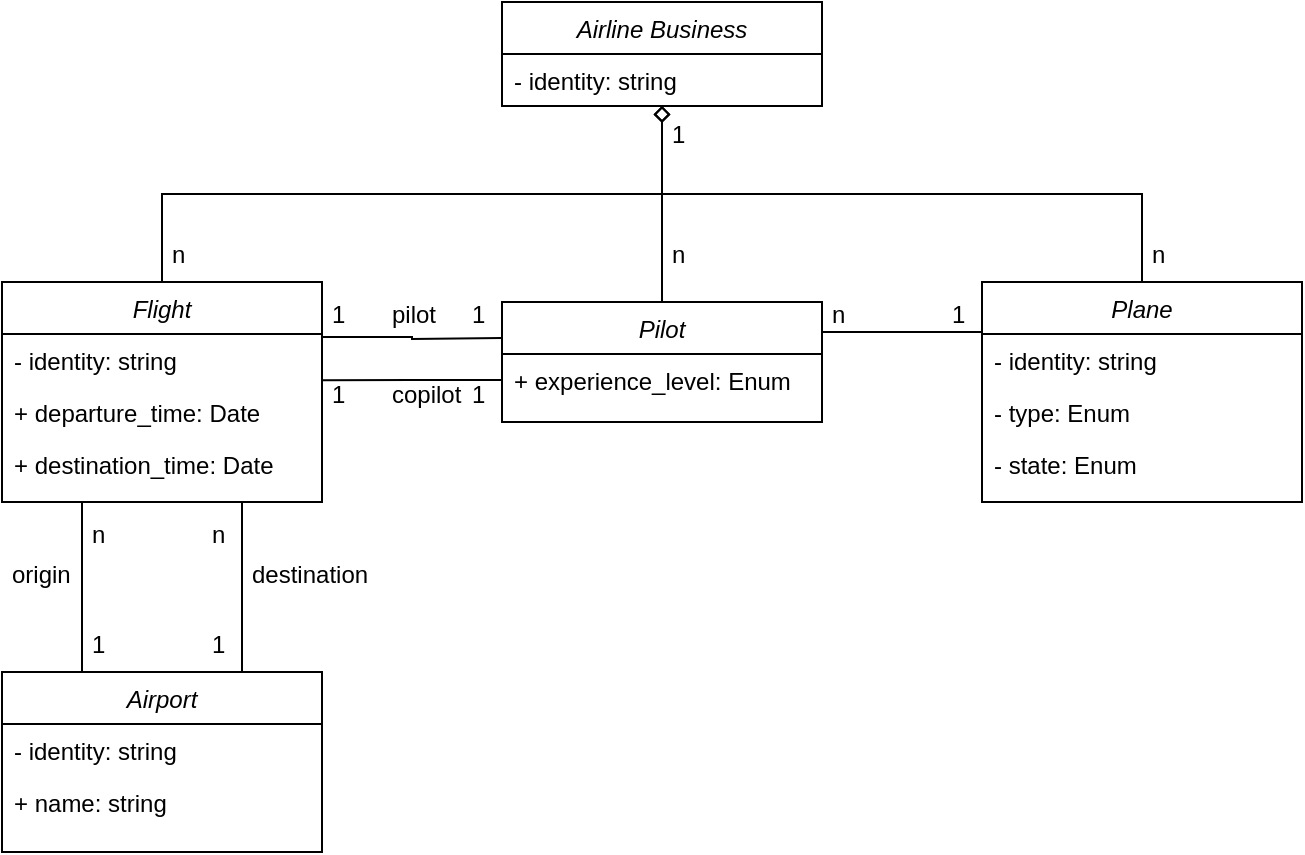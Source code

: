 <mxfile version="17.1.3" type="github">
  <diagram id="C5RBs43oDa-KdzZeNtuy" name="Page-1">
    <mxGraphModel dx="944" dy="532" grid="1" gridSize="10" guides="1" tooltips="1" connect="1" arrows="1" fold="1" page="1" pageScale="1" pageWidth="827" pageHeight="1169" math="0" shadow="0">
      <root>
        <mxCell id="WIyWlLk6GJQsqaUBKTNV-0" />
        <mxCell id="WIyWlLk6GJQsqaUBKTNV-1" parent="WIyWlLk6GJQsqaUBKTNV-0" />
        <mxCell id="5KNT0qPgDNn19-zFocYN-33" value="" style="edgeStyle=orthogonalEdgeStyle;rounded=0;orthogonalLoop=1;jettySize=auto;html=1;startArrow=diamond;startFill=0;endArrow=none;endFill=0;exitX=0.5;exitY=1;exitDx=0;exitDy=0;" edge="1" parent="WIyWlLk6GJQsqaUBKTNV-1" source="zkfFHV4jXpPFQw0GAbJ--0" target="5KNT0qPgDNn19-zFocYN-29">
          <mxGeometry relative="1" as="geometry">
            <mxPoint x="210" y="260" as="sourcePoint" />
          </mxGeometry>
        </mxCell>
        <mxCell id="zkfFHV4jXpPFQw0GAbJ--0" value="Airline Business" style="swimlane;fontStyle=2;align=center;verticalAlign=top;childLayout=stackLayout;horizontal=1;startSize=26;horizontalStack=0;resizeParent=1;resizeLast=0;collapsible=1;marginBottom=0;rounded=0;shadow=0;strokeWidth=1;" parent="WIyWlLk6GJQsqaUBKTNV-1" vertex="1">
          <mxGeometry x="350" y="160" width="160" height="52" as="geometry">
            <mxRectangle x="230" y="140" width="160" height="26" as="alternateBounds" />
          </mxGeometry>
        </mxCell>
        <mxCell id="zkfFHV4jXpPFQw0GAbJ--1" value="- identity: string" style="text;align=left;verticalAlign=top;spacingLeft=4;spacingRight=4;overflow=hidden;rotatable=0;points=[[0,0.5],[1,0.5]];portConstraint=eastwest;" parent="zkfFHV4jXpPFQw0GAbJ--0" vertex="1">
          <mxGeometry y="26" width="160" height="26" as="geometry" />
        </mxCell>
        <mxCell id="zkfFHV4jXpPFQw0GAbJ--17" value="Plane" style="swimlane;fontStyle=2;align=center;verticalAlign=top;childLayout=stackLayout;horizontal=1;startSize=26;horizontalStack=0;resizeParent=1;resizeLast=0;collapsible=1;marginBottom=0;rounded=0;shadow=0;strokeWidth=1;" parent="WIyWlLk6GJQsqaUBKTNV-1" vertex="1">
          <mxGeometry x="590" y="300" width="160" height="110" as="geometry">
            <mxRectangle x="550" y="140" width="160" height="26" as="alternateBounds" />
          </mxGeometry>
        </mxCell>
        <mxCell id="zkfFHV4jXpPFQw0GAbJ--20" value="- identity: string" style="text;align=left;verticalAlign=top;spacingLeft=4;spacingRight=4;overflow=hidden;rotatable=0;points=[[0,0.5],[1,0.5]];portConstraint=eastwest;rounded=0;shadow=0;html=0;" parent="zkfFHV4jXpPFQw0GAbJ--17" vertex="1">
          <mxGeometry y="26" width="160" height="26" as="geometry" />
        </mxCell>
        <mxCell id="zkfFHV4jXpPFQw0GAbJ--18" value="- type: Enum" style="text;align=left;verticalAlign=top;spacingLeft=4;spacingRight=4;overflow=hidden;rotatable=0;points=[[0,0.5],[1,0.5]];portConstraint=eastwest;" parent="zkfFHV4jXpPFQw0GAbJ--17" vertex="1">
          <mxGeometry y="52" width="160" height="26" as="geometry" />
        </mxCell>
        <mxCell id="zkfFHV4jXpPFQw0GAbJ--19" value="- state: Enum" style="text;align=left;verticalAlign=top;spacingLeft=4;spacingRight=4;overflow=hidden;rotatable=0;points=[[0,0.5],[1,0.5]];portConstraint=eastwest;rounded=0;shadow=0;html=0;" parent="zkfFHV4jXpPFQw0GAbJ--17" vertex="1">
          <mxGeometry y="78" width="160" height="26" as="geometry" />
        </mxCell>
        <mxCell id="zkfFHV4jXpPFQw0GAbJ--26" value="" style="endArrow=none;shadow=0;strokeWidth=1;rounded=0;endFill=0;edgeStyle=elbowEdgeStyle;elbow=vertical;exitX=0.5;exitY=1;exitDx=0;exitDy=0;startArrow=diamond;startFill=0;" parent="WIyWlLk6GJQsqaUBKTNV-1" source="zkfFHV4jXpPFQw0GAbJ--0" target="zkfFHV4jXpPFQw0GAbJ--17" edge="1">
          <mxGeometry x="0.5" y="41" relative="1" as="geometry">
            <mxPoint x="380" y="192" as="sourcePoint" />
            <mxPoint x="540" y="192" as="targetPoint" />
            <mxPoint x="-40" y="32" as="offset" />
          </mxGeometry>
        </mxCell>
        <mxCell id="5KNT0qPgDNn19-zFocYN-1" value="1" style="resizable=0;align=left;verticalAlign=bottom;labelBackgroundColor=none;fontSize=12;" connectable="0" vertex="1" parent="WIyWlLk6GJQsqaUBKTNV-1">
          <mxGeometry x="430" y="240" as="geometry">
            <mxPoint x="3" y="-5" as="offset" />
          </mxGeometry>
        </mxCell>
        <mxCell id="5KNT0qPgDNn19-zFocYN-2" value="n" style="resizable=0;align=left;verticalAlign=bottom;labelBackgroundColor=none;fontSize=12;direction=west;" connectable="0" vertex="1" parent="WIyWlLk6GJQsqaUBKTNV-1">
          <mxGeometry x="670" y="300" as="geometry">
            <mxPoint x="3" y="-5" as="offset" />
          </mxGeometry>
        </mxCell>
        <mxCell id="5KNT0qPgDNn19-zFocYN-35" style="edgeStyle=orthogonalEdgeStyle;rounded=0;orthogonalLoop=1;jettySize=auto;html=1;exitX=0.5;exitY=0;exitDx=0;exitDy=0;startArrow=none;startFill=0;endArrow=diamond;endFill=0;entryX=0.5;entryY=1;entryDx=0;entryDy=0;" edge="1" parent="WIyWlLk6GJQsqaUBKTNV-1" source="5KNT0qPgDNn19-zFocYN-4" target="zkfFHV4jXpPFQw0GAbJ--0">
          <mxGeometry relative="1" as="geometry">
            <mxPoint x="300" y="210" as="targetPoint" />
          </mxGeometry>
        </mxCell>
        <mxCell id="5KNT0qPgDNn19-zFocYN-4" value="Flight" style="swimlane;fontStyle=2;align=center;verticalAlign=top;childLayout=stackLayout;horizontal=1;startSize=26;horizontalStack=0;resizeParent=1;resizeLast=0;collapsible=1;marginBottom=0;rounded=0;shadow=0;strokeWidth=1;" vertex="1" parent="WIyWlLk6GJQsqaUBKTNV-1">
          <mxGeometry x="100" y="300" width="160" height="110" as="geometry">
            <mxRectangle x="230" y="140" width="160" height="26" as="alternateBounds" />
          </mxGeometry>
        </mxCell>
        <mxCell id="5KNT0qPgDNn19-zFocYN-5" value="- identity: string" style="text;align=left;verticalAlign=top;spacingLeft=4;spacingRight=4;overflow=hidden;rotatable=0;points=[[0,0.5],[1,0.5]];portConstraint=eastwest;" vertex="1" parent="5KNT0qPgDNn19-zFocYN-4">
          <mxGeometry y="26" width="160" height="26" as="geometry" />
        </mxCell>
        <mxCell id="5KNT0qPgDNn19-zFocYN-11" value="+ departure_time: Date" style="text;align=left;verticalAlign=top;spacingLeft=4;spacingRight=4;overflow=hidden;rotatable=0;points=[[0,0.5],[1,0.5]];portConstraint=eastwest;" vertex="1" parent="5KNT0qPgDNn19-zFocYN-4">
          <mxGeometry y="52" width="160" height="26" as="geometry" />
        </mxCell>
        <mxCell id="5KNT0qPgDNn19-zFocYN-12" value="+ destination_time: Date" style="text;align=left;verticalAlign=top;spacingLeft=4;spacingRight=4;overflow=hidden;rotatable=0;points=[[0,0.5],[1,0.5]];portConstraint=eastwest;" vertex="1" parent="5KNT0qPgDNn19-zFocYN-4">
          <mxGeometry y="78" width="160" height="26" as="geometry" />
        </mxCell>
        <mxCell id="5KNT0qPgDNn19-zFocYN-21" style="edgeStyle=orthogonalEdgeStyle;rounded=0;orthogonalLoop=1;jettySize=auto;html=1;exitX=0.25;exitY=0;exitDx=0;exitDy=0;entryX=0.25;entryY=1;entryDx=0;entryDy=0;startArrow=none;startFill=0;endArrow=none;endFill=0;" edge="1" parent="WIyWlLk6GJQsqaUBKTNV-1" source="5KNT0qPgDNn19-zFocYN-14" target="5KNT0qPgDNn19-zFocYN-4">
          <mxGeometry relative="1" as="geometry" />
        </mxCell>
        <mxCell id="5KNT0qPgDNn19-zFocYN-24" style="edgeStyle=orthogonalEdgeStyle;rounded=0;orthogonalLoop=1;jettySize=auto;html=1;exitX=0.75;exitY=0;exitDx=0;exitDy=0;entryX=0.75;entryY=1;entryDx=0;entryDy=0;startArrow=none;startFill=0;endArrow=none;endFill=0;" edge="1" parent="WIyWlLk6GJQsqaUBKTNV-1" source="5KNT0qPgDNn19-zFocYN-14" target="5KNT0qPgDNn19-zFocYN-4">
          <mxGeometry relative="1" as="geometry" />
        </mxCell>
        <mxCell id="5KNT0qPgDNn19-zFocYN-14" value="Airport" style="swimlane;fontStyle=2;align=center;verticalAlign=top;childLayout=stackLayout;horizontal=1;startSize=26;horizontalStack=0;resizeParent=1;resizeLast=0;collapsible=1;marginBottom=0;rounded=0;shadow=0;strokeWidth=1;" vertex="1" parent="WIyWlLk6GJQsqaUBKTNV-1">
          <mxGeometry x="100" y="495" width="160" height="90" as="geometry">
            <mxRectangle x="230" y="140" width="160" height="26" as="alternateBounds" />
          </mxGeometry>
        </mxCell>
        <mxCell id="5KNT0qPgDNn19-zFocYN-15" value="- identity: string" style="text;align=left;verticalAlign=top;spacingLeft=4;spacingRight=4;overflow=hidden;rotatable=0;points=[[0,0.5],[1,0.5]];portConstraint=eastwest;" vertex="1" parent="5KNT0qPgDNn19-zFocYN-14">
          <mxGeometry y="26" width="160" height="26" as="geometry" />
        </mxCell>
        <mxCell id="5KNT0qPgDNn19-zFocYN-16" value="+ name: string" style="text;align=left;verticalAlign=top;spacingLeft=4;spacingRight=4;overflow=hidden;rotatable=0;points=[[0,0.5],[1,0.5]];portConstraint=eastwest;" vertex="1" parent="5KNT0qPgDNn19-zFocYN-14">
          <mxGeometry y="52" width="160" height="26" as="geometry" />
        </mxCell>
        <mxCell id="5KNT0qPgDNn19-zFocYN-22" value="1" style="resizable=0;align=left;verticalAlign=bottom;labelBackgroundColor=none;fontSize=12;" connectable="0" vertex="1" parent="WIyWlLk6GJQsqaUBKTNV-1">
          <mxGeometry x="140" y="495" as="geometry">
            <mxPoint x="3" y="-5" as="offset" />
          </mxGeometry>
        </mxCell>
        <mxCell id="5KNT0qPgDNn19-zFocYN-23" value="n" style="resizable=0;align=left;verticalAlign=bottom;labelBackgroundColor=none;fontSize=12;direction=west;" connectable="0" vertex="1" parent="WIyWlLk6GJQsqaUBKTNV-1">
          <mxGeometry x="140" y="440" as="geometry">
            <mxPoint x="3" y="-5" as="offset" />
          </mxGeometry>
        </mxCell>
        <mxCell id="5KNT0qPgDNn19-zFocYN-25" value="origin" style="resizable=0;align=left;verticalAlign=bottom;labelBackgroundColor=none;fontSize=12;direction=west;" connectable="0" vertex="1" parent="WIyWlLk6GJQsqaUBKTNV-1">
          <mxGeometry x="100" y="460" as="geometry">
            <mxPoint x="3" y="-5" as="offset" />
          </mxGeometry>
        </mxCell>
        <mxCell id="5KNT0qPgDNn19-zFocYN-26" value="destination" style="resizable=0;align=left;verticalAlign=bottom;labelBackgroundColor=none;fontSize=12;direction=west;" connectable="0" vertex="1" parent="WIyWlLk6GJQsqaUBKTNV-1">
          <mxGeometry x="220" y="460" as="geometry">
            <mxPoint x="3" y="-5" as="offset" />
          </mxGeometry>
        </mxCell>
        <mxCell id="5KNT0qPgDNn19-zFocYN-27" value="1" style="resizable=0;align=left;verticalAlign=bottom;labelBackgroundColor=none;fontSize=12;" connectable="0" vertex="1" parent="WIyWlLk6GJQsqaUBKTNV-1">
          <mxGeometry x="200" y="495" as="geometry">
            <mxPoint x="3" y="-5" as="offset" />
          </mxGeometry>
        </mxCell>
        <mxCell id="5KNT0qPgDNn19-zFocYN-28" value="n" style="resizable=0;align=left;verticalAlign=bottom;labelBackgroundColor=none;fontSize=12;direction=west;" connectable="0" vertex="1" parent="WIyWlLk6GJQsqaUBKTNV-1">
          <mxGeometry x="200" y="440" as="geometry">
            <mxPoint x="3" y="-5" as="offset" />
          </mxGeometry>
        </mxCell>
        <mxCell id="5KNT0qPgDNn19-zFocYN-38" style="edgeStyle=orthogonalEdgeStyle;rounded=0;orthogonalLoop=1;jettySize=auto;html=1;entryX=1;entryY=0.25;entryDx=0;entryDy=0;startArrow=none;startFill=0;endArrow=none;endFill=0;" edge="1" parent="WIyWlLk6GJQsqaUBKTNV-1" target="5KNT0qPgDNn19-zFocYN-4">
          <mxGeometry relative="1" as="geometry">
            <mxPoint x="350" y="328" as="sourcePoint" />
          </mxGeometry>
        </mxCell>
        <mxCell id="5KNT0qPgDNn19-zFocYN-46" style="edgeStyle=orthogonalEdgeStyle;rounded=0;orthogonalLoop=1;jettySize=auto;html=1;exitX=1;exitY=0.25;exitDx=0;exitDy=0;startArrow=none;startFill=0;endArrow=none;endFill=0;entryX=0;entryY=0.25;entryDx=0;entryDy=0;" edge="1" parent="WIyWlLk6GJQsqaUBKTNV-1" source="5KNT0qPgDNn19-zFocYN-29" target="zkfFHV4jXpPFQw0GAbJ--17">
          <mxGeometry relative="1" as="geometry">
            <mxPoint x="570" y="325" as="targetPoint" />
            <Array as="points">
              <mxPoint x="590" y="325" />
            </Array>
          </mxGeometry>
        </mxCell>
        <mxCell id="5KNT0qPgDNn19-zFocYN-29" value="Pilot" style="swimlane;fontStyle=2;align=center;verticalAlign=top;childLayout=stackLayout;horizontal=1;startSize=26;horizontalStack=0;resizeParent=1;resizeLast=0;collapsible=1;marginBottom=0;rounded=0;shadow=0;strokeWidth=1;" vertex="1" parent="WIyWlLk6GJQsqaUBKTNV-1">
          <mxGeometry x="350" y="310" width="160" height="60" as="geometry">
            <mxRectangle x="230" y="140" width="160" height="26" as="alternateBounds" />
          </mxGeometry>
        </mxCell>
        <mxCell id="5KNT0qPgDNn19-zFocYN-30" value="+ experience_level: Enum" style="text;align=left;verticalAlign=top;spacingLeft=4;spacingRight=4;overflow=hidden;rotatable=0;points=[[0,0.5],[1,0.5]];portConstraint=eastwest;" vertex="1" parent="5KNT0qPgDNn19-zFocYN-29">
          <mxGeometry y="26" width="160" height="26" as="geometry" />
        </mxCell>
        <mxCell id="5KNT0qPgDNn19-zFocYN-34" value="n" style="resizable=0;align=left;verticalAlign=bottom;labelBackgroundColor=none;fontSize=12;" connectable="0" vertex="1" parent="WIyWlLk6GJQsqaUBKTNV-1">
          <mxGeometry x="180" y="300" as="geometry">
            <mxPoint x="3" y="-5" as="offset" />
          </mxGeometry>
        </mxCell>
        <mxCell id="5KNT0qPgDNn19-zFocYN-36" value="n" style="resizable=0;align=left;verticalAlign=bottom;labelBackgroundColor=none;fontSize=12;" connectable="0" vertex="1" parent="WIyWlLk6GJQsqaUBKTNV-1">
          <mxGeometry x="430" y="300" as="geometry">
            <mxPoint x="3" y="-5" as="offset" />
          </mxGeometry>
        </mxCell>
        <mxCell id="5KNT0qPgDNn19-zFocYN-39" value="1" style="resizable=0;align=left;verticalAlign=bottom;labelBackgroundColor=none;fontSize=12;direction=south;" connectable="0" vertex="1" parent="WIyWlLk6GJQsqaUBKTNV-1">
          <mxGeometry x="260" y="330" as="geometry">
            <mxPoint x="3" y="-5" as="offset" />
          </mxGeometry>
        </mxCell>
        <mxCell id="5KNT0qPgDNn19-zFocYN-40" value="1" style="resizable=0;align=left;verticalAlign=bottom;labelBackgroundColor=none;fontSize=12;direction=west;" connectable="0" vertex="1" parent="WIyWlLk6GJQsqaUBKTNV-1">
          <mxGeometry x="330" y="330" as="geometry">
            <mxPoint x="3" y="-5" as="offset" />
          </mxGeometry>
        </mxCell>
        <mxCell id="5KNT0qPgDNn19-zFocYN-41" style="edgeStyle=orthogonalEdgeStyle;rounded=0;orthogonalLoop=1;jettySize=auto;html=1;exitX=0;exitY=0.5;exitDx=0;exitDy=0;entryX=1.003;entryY=0.888;entryDx=0;entryDy=0;entryPerimeter=0;startArrow=none;startFill=0;endArrow=none;endFill=0;" edge="1" parent="WIyWlLk6GJQsqaUBKTNV-1" source="5KNT0qPgDNn19-zFocYN-30" target="5KNT0qPgDNn19-zFocYN-5">
          <mxGeometry relative="1" as="geometry" />
        </mxCell>
        <mxCell id="5KNT0qPgDNn19-zFocYN-42" value="1" style="resizable=0;align=left;verticalAlign=bottom;labelBackgroundColor=none;fontSize=12;direction=west;" connectable="0" vertex="1" parent="WIyWlLk6GJQsqaUBKTNV-1">
          <mxGeometry x="330" y="370" as="geometry">
            <mxPoint x="3" y="-5" as="offset" />
          </mxGeometry>
        </mxCell>
        <mxCell id="5KNT0qPgDNn19-zFocYN-43" value="1" style="resizable=0;align=left;verticalAlign=bottom;labelBackgroundColor=none;fontSize=12;direction=west;" connectable="0" vertex="1" parent="WIyWlLk6GJQsqaUBKTNV-1">
          <mxGeometry x="260" y="370" as="geometry">
            <mxPoint x="3" y="-5" as="offset" />
          </mxGeometry>
        </mxCell>
        <mxCell id="5KNT0qPgDNn19-zFocYN-44" value="pilot" style="resizable=0;align=left;verticalAlign=bottom;labelBackgroundColor=none;fontSize=12;direction=west;" connectable="0" vertex="1" parent="WIyWlLk6GJQsqaUBKTNV-1">
          <mxGeometry x="290" y="330" as="geometry">
            <mxPoint x="3" y="-5" as="offset" />
          </mxGeometry>
        </mxCell>
        <mxCell id="5KNT0qPgDNn19-zFocYN-45" value="copilot" style="resizable=0;align=left;verticalAlign=bottom;labelBackgroundColor=none;fontSize=12;direction=east;" connectable="0" vertex="1" parent="WIyWlLk6GJQsqaUBKTNV-1">
          <mxGeometry x="290" y="370" as="geometry">
            <mxPoint x="3" y="-5" as="offset" />
          </mxGeometry>
        </mxCell>
        <mxCell id="5KNT0qPgDNn19-zFocYN-47" value="1" style="resizable=0;align=left;verticalAlign=bottom;labelBackgroundColor=none;fontSize=12;direction=west;" connectable="0" vertex="1" parent="WIyWlLk6GJQsqaUBKTNV-1">
          <mxGeometry x="570" y="330" as="geometry">
            <mxPoint x="3" y="-5" as="offset" />
          </mxGeometry>
        </mxCell>
        <mxCell id="5KNT0qPgDNn19-zFocYN-48" value="n" style="resizable=0;align=left;verticalAlign=bottom;labelBackgroundColor=none;fontSize=12;direction=west;" connectable="0" vertex="1" parent="WIyWlLk6GJQsqaUBKTNV-1">
          <mxGeometry x="510" y="330" as="geometry">
            <mxPoint x="3" y="-5" as="offset" />
          </mxGeometry>
        </mxCell>
      </root>
    </mxGraphModel>
  </diagram>
</mxfile>
